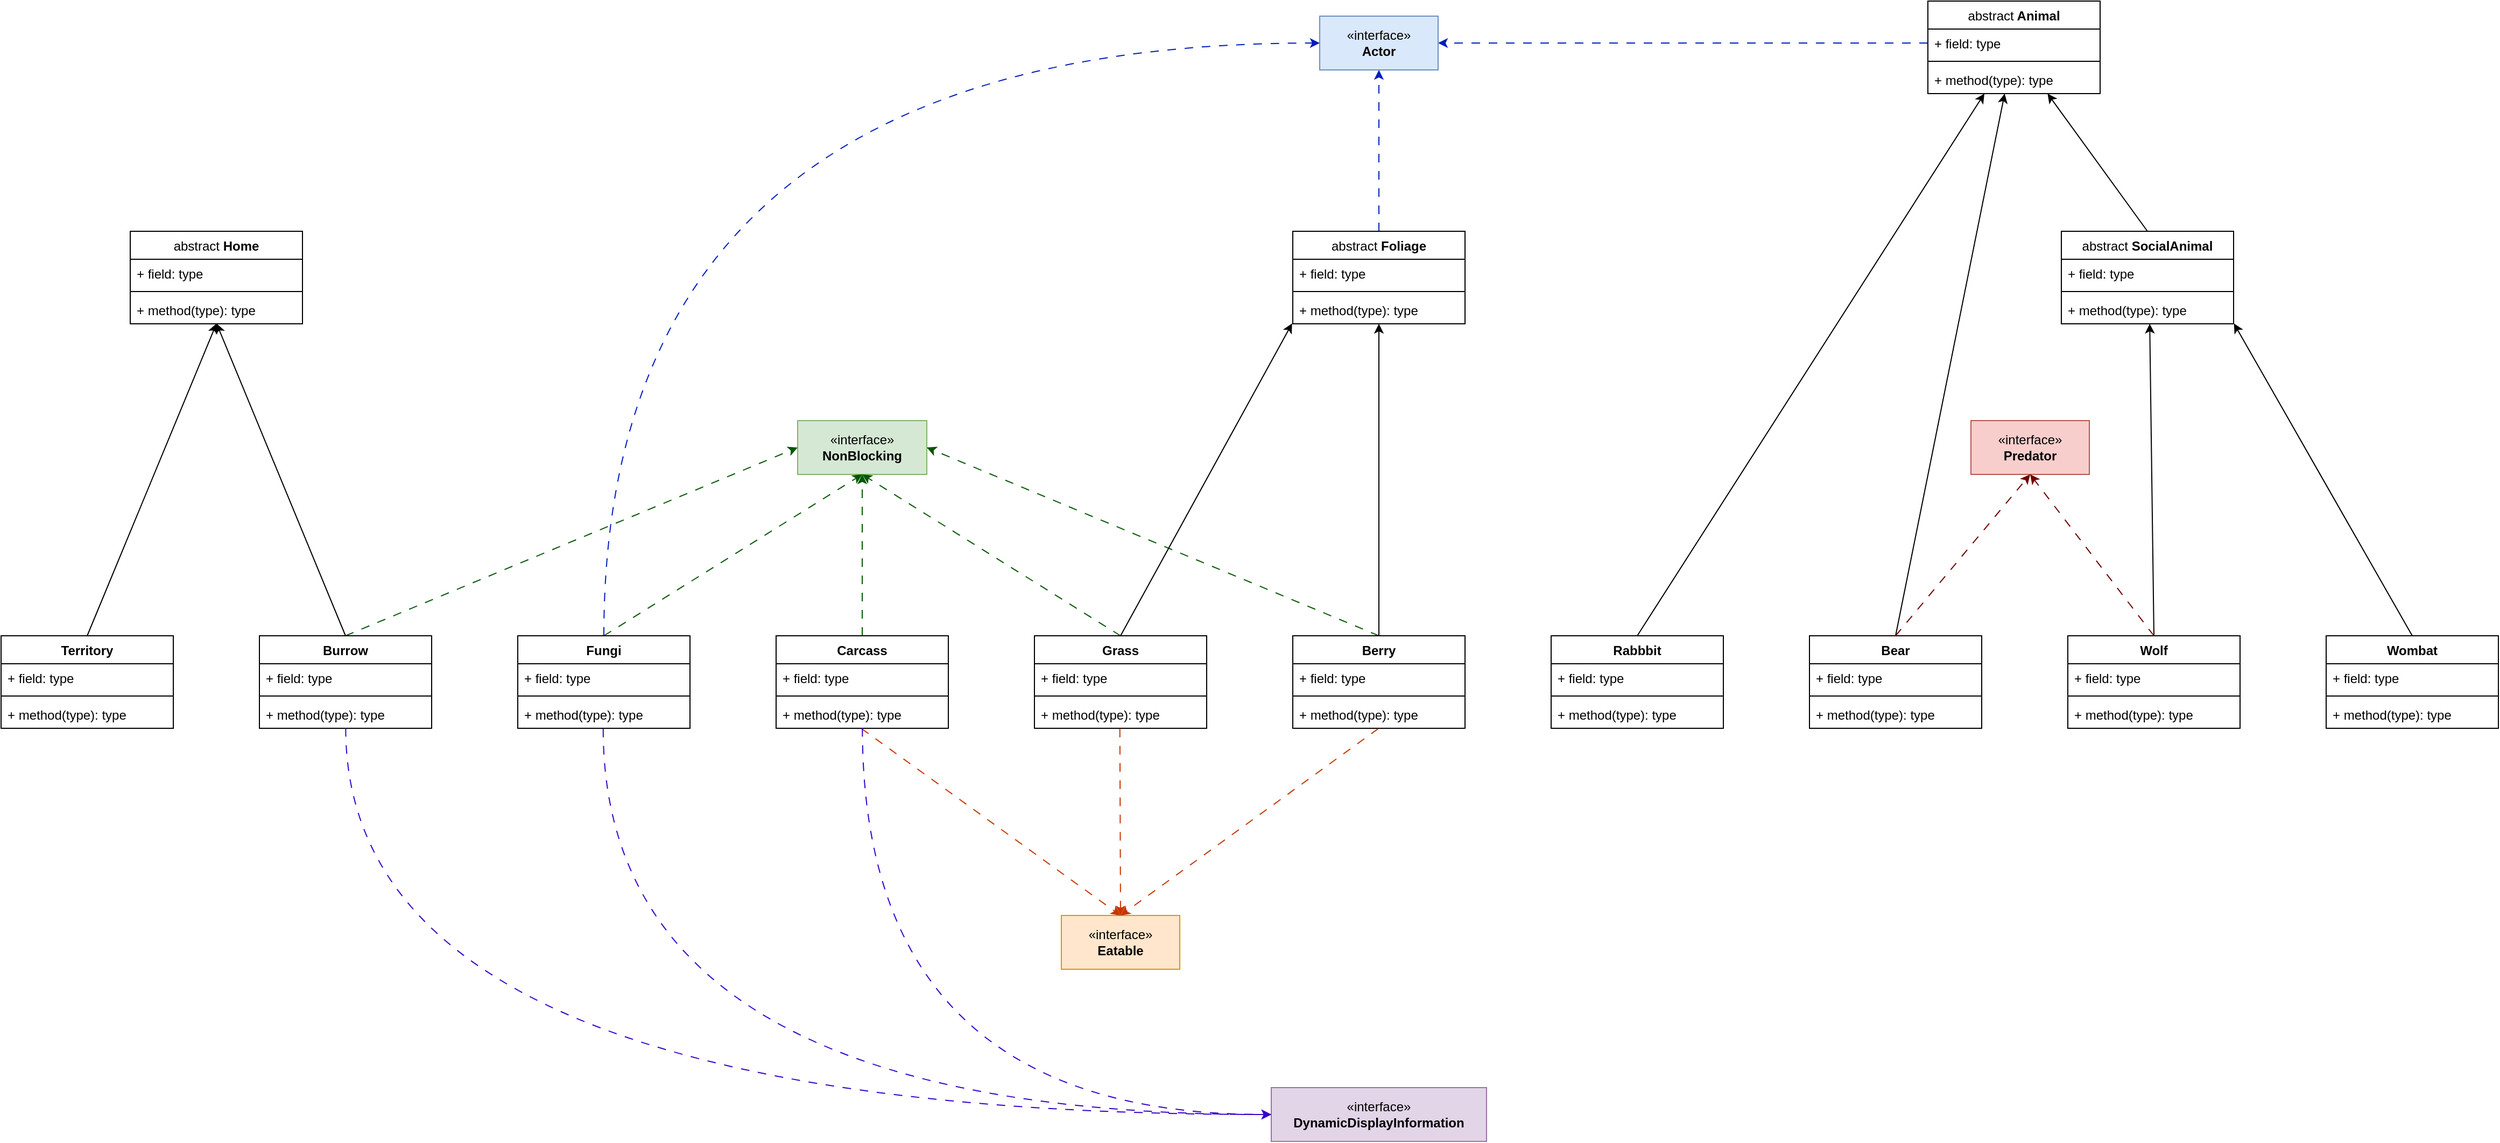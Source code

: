 <mxfile version="22.1.7" type="device">
  <diagram id="C5RBs43oDa-KdzZeNtuy" name="Page-1">
    <mxGraphModel dx="4044" dy="2472" grid="1" gridSize="10" guides="1" tooltips="1" connect="1" arrows="1" fold="1" page="1" pageScale="1" pageWidth="827" pageHeight="1169" math="0" shadow="0">
      <root>
        <mxCell id="WIyWlLk6GJQsqaUBKTNV-0" />
        <mxCell id="WIyWlLk6GJQsqaUBKTNV-1" parent="WIyWlLk6GJQsqaUBKTNV-0" />
        <mxCell id="7e2c3xukF54R3kLManNW-40" style="rounded=0;orthogonalLoop=1;jettySize=auto;html=1;exitX=0.5;exitY=0;exitDx=0;exitDy=0;" edge="1" parent="WIyWlLk6GJQsqaUBKTNV-1" source="7e2c3xukF54R3kLManNW-4" target="7e2c3xukF54R3kLManNW-16">
          <mxGeometry relative="1" as="geometry" />
        </mxCell>
        <mxCell id="7e2c3xukF54R3kLManNW-4" value="Rabbbit" style="swimlane;fontStyle=1;align=center;verticalAlign=top;childLayout=stackLayout;horizontal=1;startSize=26;horizontalStack=0;resizeParent=1;resizeParentMax=0;resizeLast=0;collapsible=1;marginBottom=0;whiteSpace=wrap;html=1;" vertex="1" parent="WIyWlLk6GJQsqaUBKTNV-1">
          <mxGeometry x="-60" y="290" width="160" height="86" as="geometry" />
        </mxCell>
        <mxCell id="7e2c3xukF54R3kLManNW-5" value="+ field: type" style="text;strokeColor=none;fillColor=none;align=left;verticalAlign=top;spacingLeft=4;spacingRight=4;overflow=hidden;rotatable=0;points=[[0,0.5],[1,0.5]];portConstraint=eastwest;whiteSpace=wrap;html=1;" vertex="1" parent="7e2c3xukF54R3kLManNW-4">
          <mxGeometry y="26" width="160" height="26" as="geometry" />
        </mxCell>
        <mxCell id="7e2c3xukF54R3kLManNW-6" value="" style="line;strokeWidth=1;fillColor=none;align=left;verticalAlign=middle;spacingTop=-1;spacingLeft=3;spacingRight=3;rotatable=0;labelPosition=right;points=[];portConstraint=eastwest;strokeColor=inherit;" vertex="1" parent="7e2c3xukF54R3kLManNW-4">
          <mxGeometry y="52" width="160" height="8" as="geometry" />
        </mxCell>
        <mxCell id="7e2c3xukF54R3kLManNW-7" value="+ method(type): type" style="text;strokeColor=none;fillColor=none;align=left;verticalAlign=top;spacingLeft=4;spacingRight=4;overflow=hidden;rotatable=0;points=[[0,0.5],[1,0.5]];portConstraint=eastwest;whiteSpace=wrap;html=1;" vertex="1" parent="7e2c3xukF54R3kLManNW-4">
          <mxGeometry y="60" width="160" height="26" as="geometry" />
        </mxCell>
        <mxCell id="7e2c3xukF54R3kLManNW-21" style="orthogonalLoop=1;jettySize=auto;html=1;exitX=0.5;exitY=0;exitDx=0;exitDy=0;rounded=0;" edge="1" parent="WIyWlLk6GJQsqaUBKTNV-1" source="7e2c3xukF54R3kLManNW-8" target="7e2c3xukF54R3kLManNW-16">
          <mxGeometry relative="1" as="geometry">
            <mxPoint x="420" y="70" as="targetPoint" />
          </mxGeometry>
        </mxCell>
        <mxCell id="7e2c3xukF54R3kLManNW-8" value="Bear" style="swimlane;fontStyle=1;align=center;verticalAlign=top;childLayout=stackLayout;horizontal=1;startSize=26;horizontalStack=0;resizeParent=1;resizeParentMax=0;resizeLast=0;collapsible=1;marginBottom=0;whiteSpace=wrap;html=1;" vertex="1" parent="WIyWlLk6GJQsqaUBKTNV-1">
          <mxGeometry x="180" y="290" width="160" height="86" as="geometry" />
        </mxCell>
        <mxCell id="7e2c3xukF54R3kLManNW-9" value="+ field: type" style="text;strokeColor=none;fillColor=none;align=left;verticalAlign=top;spacingLeft=4;spacingRight=4;overflow=hidden;rotatable=0;points=[[0,0.5],[1,0.5]];portConstraint=eastwest;whiteSpace=wrap;html=1;" vertex="1" parent="7e2c3xukF54R3kLManNW-8">
          <mxGeometry y="26" width="160" height="26" as="geometry" />
        </mxCell>
        <mxCell id="7e2c3xukF54R3kLManNW-10" value="" style="line;strokeWidth=1;fillColor=none;align=left;verticalAlign=middle;spacingTop=-1;spacingLeft=3;spacingRight=3;rotatable=0;labelPosition=right;points=[];portConstraint=eastwest;strokeColor=inherit;" vertex="1" parent="7e2c3xukF54R3kLManNW-8">
          <mxGeometry y="52" width="160" height="8" as="geometry" />
        </mxCell>
        <mxCell id="7e2c3xukF54R3kLManNW-11" value="+ method(type): type" style="text;strokeColor=none;fillColor=none;align=left;verticalAlign=top;spacingLeft=4;spacingRight=4;overflow=hidden;rotatable=0;points=[[0,0.5],[1,0.5]];portConstraint=eastwest;whiteSpace=wrap;html=1;" vertex="1" parent="7e2c3xukF54R3kLManNW-8">
          <mxGeometry y="60" width="160" height="26" as="geometry" />
        </mxCell>
        <mxCell id="7e2c3xukF54R3kLManNW-44" style="rounded=0;orthogonalLoop=1;jettySize=auto;html=1;exitX=0.5;exitY=0;exitDx=0;exitDy=0;" edge="1" parent="WIyWlLk6GJQsqaUBKTNV-1" source="7e2c3xukF54R3kLManNW-12" target="7e2c3xukF54R3kLManNW-16">
          <mxGeometry relative="1" as="geometry" />
        </mxCell>
        <mxCell id="7e2c3xukF54R3kLManNW-12" value="&lt;span style=&quot;font-weight: normal;&quot;&gt;abstract&lt;/span&gt; SocialAnimal" style="swimlane;fontStyle=1;align=center;verticalAlign=top;childLayout=stackLayout;horizontal=1;startSize=26;horizontalStack=0;resizeParent=1;resizeParentMax=0;resizeLast=0;collapsible=1;marginBottom=0;whiteSpace=wrap;html=1;" vertex="1" parent="WIyWlLk6GJQsqaUBKTNV-1">
          <mxGeometry x="414" y="-86" width="160" height="86" as="geometry" />
        </mxCell>
        <mxCell id="7e2c3xukF54R3kLManNW-13" value="+ field: type" style="text;strokeColor=none;fillColor=none;align=left;verticalAlign=top;spacingLeft=4;spacingRight=4;overflow=hidden;rotatable=0;points=[[0,0.5],[1,0.5]];portConstraint=eastwest;whiteSpace=wrap;html=1;" vertex="1" parent="7e2c3xukF54R3kLManNW-12">
          <mxGeometry y="26" width="160" height="26" as="geometry" />
        </mxCell>
        <mxCell id="7e2c3xukF54R3kLManNW-14" value="" style="line;strokeWidth=1;fillColor=none;align=left;verticalAlign=middle;spacingTop=-1;spacingLeft=3;spacingRight=3;rotatable=0;labelPosition=right;points=[];portConstraint=eastwest;strokeColor=inherit;" vertex="1" parent="7e2c3xukF54R3kLManNW-12">
          <mxGeometry y="52" width="160" height="8" as="geometry" />
        </mxCell>
        <mxCell id="7e2c3xukF54R3kLManNW-15" value="+ method(type): type" style="text;strokeColor=none;fillColor=none;align=left;verticalAlign=top;spacingLeft=4;spacingRight=4;overflow=hidden;rotatable=0;points=[[0,0.5],[1,0.5]];portConstraint=eastwest;whiteSpace=wrap;html=1;" vertex="1" parent="7e2c3xukF54R3kLManNW-12">
          <mxGeometry y="60" width="160" height="26" as="geometry" />
        </mxCell>
        <mxCell id="7e2c3xukF54R3kLManNW-38" style="orthogonalLoop=1;jettySize=auto;html=1;exitX=0;exitY=0.5;exitDx=0;exitDy=0;entryX=1;entryY=0.5;entryDx=0;entryDy=0;rounded=0;dashed=1;dashPattern=8 8;fillColor=#0050ef;strokeColor=#001DBC;" edge="1" parent="WIyWlLk6GJQsqaUBKTNV-1" source="7e2c3xukF54R3kLManNW-17" target="7e2c3xukF54R3kLManNW-35">
          <mxGeometry relative="1" as="geometry" />
        </mxCell>
        <mxCell id="7e2c3xukF54R3kLManNW-16" value="&lt;span style=&quot;font-weight: normal;&quot;&gt;abstract&lt;/span&gt; Animal" style="swimlane;fontStyle=1;align=center;verticalAlign=top;childLayout=stackLayout;horizontal=1;startSize=26;horizontalStack=0;resizeParent=1;resizeParentMax=0;resizeLast=0;collapsible=1;marginBottom=0;whiteSpace=wrap;html=1;" vertex="1" parent="WIyWlLk6GJQsqaUBKTNV-1">
          <mxGeometry x="290" y="-300" width="160" height="86" as="geometry" />
        </mxCell>
        <mxCell id="7e2c3xukF54R3kLManNW-17" value="+ field: type" style="text;strokeColor=none;fillColor=none;align=left;verticalAlign=top;spacingLeft=4;spacingRight=4;overflow=hidden;rotatable=0;points=[[0,0.5],[1,0.5]];portConstraint=eastwest;whiteSpace=wrap;html=1;" vertex="1" parent="7e2c3xukF54R3kLManNW-16">
          <mxGeometry y="26" width="160" height="26" as="geometry" />
        </mxCell>
        <mxCell id="7e2c3xukF54R3kLManNW-18" value="" style="line;strokeWidth=1;fillColor=none;align=left;verticalAlign=middle;spacingTop=-1;spacingLeft=3;spacingRight=3;rotatable=0;labelPosition=right;points=[];portConstraint=eastwest;strokeColor=inherit;" vertex="1" parent="7e2c3xukF54R3kLManNW-16">
          <mxGeometry y="52" width="160" height="8" as="geometry" />
        </mxCell>
        <mxCell id="7e2c3xukF54R3kLManNW-19" value="+ method(type): type" style="text;strokeColor=none;fillColor=none;align=left;verticalAlign=top;spacingLeft=4;spacingRight=4;overflow=hidden;rotatable=0;points=[[0,0.5],[1,0.5]];portConstraint=eastwest;whiteSpace=wrap;html=1;" vertex="1" parent="7e2c3xukF54R3kLManNW-16">
          <mxGeometry y="60" width="160" height="26" as="geometry" />
        </mxCell>
        <mxCell id="7e2c3xukF54R3kLManNW-23" value="Wombat" style="swimlane;fontStyle=1;align=center;verticalAlign=top;childLayout=stackLayout;horizontal=1;startSize=26;horizontalStack=0;resizeParent=1;resizeParentMax=0;resizeLast=0;collapsible=1;marginBottom=0;whiteSpace=wrap;html=1;" vertex="1" parent="WIyWlLk6GJQsqaUBKTNV-1">
          <mxGeometry x="660" y="290" width="160" height="86" as="geometry" />
        </mxCell>
        <mxCell id="7e2c3xukF54R3kLManNW-24" value="+ field: type" style="text;strokeColor=none;fillColor=none;align=left;verticalAlign=top;spacingLeft=4;spacingRight=4;overflow=hidden;rotatable=0;points=[[0,0.5],[1,0.5]];portConstraint=eastwest;whiteSpace=wrap;html=1;" vertex="1" parent="7e2c3xukF54R3kLManNW-23">
          <mxGeometry y="26" width="160" height="26" as="geometry" />
        </mxCell>
        <mxCell id="7e2c3xukF54R3kLManNW-25" value="" style="line;strokeWidth=1;fillColor=none;align=left;verticalAlign=middle;spacingTop=-1;spacingLeft=3;spacingRight=3;rotatable=0;labelPosition=right;points=[];portConstraint=eastwest;strokeColor=inherit;" vertex="1" parent="7e2c3xukF54R3kLManNW-23">
          <mxGeometry y="52" width="160" height="8" as="geometry" />
        </mxCell>
        <mxCell id="7e2c3xukF54R3kLManNW-26" value="+ method(type): type" style="text;strokeColor=none;fillColor=none;align=left;verticalAlign=top;spacingLeft=4;spacingRight=4;overflow=hidden;rotatable=0;points=[[0,0.5],[1,0.5]];portConstraint=eastwest;whiteSpace=wrap;html=1;" vertex="1" parent="7e2c3xukF54R3kLManNW-23">
          <mxGeometry y="60" width="160" height="26" as="geometry" />
        </mxCell>
        <mxCell id="7e2c3xukF54R3kLManNW-27" value="Wolf" style="swimlane;fontStyle=1;align=center;verticalAlign=top;childLayout=stackLayout;horizontal=1;startSize=26;horizontalStack=0;resizeParent=1;resizeParentMax=0;resizeLast=0;collapsible=1;marginBottom=0;whiteSpace=wrap;html=1;" vertex="1" parent="WIyWlLk6GJQsqaUBKTNV-1">
          <mxGeometry x="420" y="290" width="160" height="86" as="geometry" />
        </mxCell>
        <mxCell id="7e2c3xukF54R3kLManNW-28" value="+ field: type" style="text;strokeColor=none;fillColor=none;align=left;verticalAlign=top;spacingLeft=4;spacingRight=4;overflow=hidden;rotatable=0;points=[[0,0.5],[1,0.5]];portConstraint=eastwest;whiteSpace=wrap;html=1;" vertex="1" parent="7e2c3xukF54R3kLManNW-27">
          <mxGeometry y="26" width="160" height="26" as="geometry" />
        </mxCell>
        <mxCell id="7e2c3xukF54R3kLManNW-29" value="" style="line;strokeWidth=1;fillColor=none;align=left;verticalAlign=middle;spacingTop=-1;spacingLeft=3;spacingRight=3;rotatable=0;labelPosition=right;points=[];portConstraint=eastwest;strokeColor=inherit;" vertex="1" parent="7e2c3xukF54R3kLManNW-27">
          <mxGeometry y="52" width="160" height="8" as="geometry" />
        </mxCell>
        <mxCell id="7e2c3xukF54R3kLManNW-30" value="+ method(type): type" style="text;strokeColor=none;fillColor=none;align=left;verticalAlign=top;spacingLeft=4;spacingRight=4;overflow=hidden;rotatable=0;points=[[0,0.5],[1,0.5]];portConstraint=eastwest;whiteSpace=wrap;html=1;" vertex="1" parent="7e2c3xukF54R3kLManNW-27">
          <mxGeometry y="60" width="160" height="26" as="geometry" />
        </mxCell>
        <mxCell id="7e2c3xukF54R3kLManNW-31" style="orthogonalLoop=1;jettySize=auto;html=1;exitX=0.5;exitY=0;exitDx=0;exitDy=0;entryX=0.513;entryY=1;entryDx=0;entryDy=0;entryPerimeter=0;rounded=0;" edge="1" parent="WIyWlLk6GJQsqaUBKTNV-1" source="7e2c3xukF54R3kLManNW-27" target="7e2c3xukF54R3kLManNW-15">
          <mxGeometry relative="1" as="geometry" />
        </mxCell>
        <mxCell id="7e2c3xukF54R3kLManNW-32" style="orthogonalLoop=1;jettySize=auto;html=1;exitX=0.5;exitY=0;exitDx=0;exitDy=0;rounded=0;entryX=1.002;entryY=0.987;entryDx=0;entryDy=0;entryPerimeter=0;" edge="1" parent="WIyWlLk6GJQsqaUBKTNV-1" source="7e2c3xukF54R3kLManNW-23" target="7e2c3xukF54R3kLManNW-15">
          <mxGeometry relative="1" as="geometry">
            <mxPoint x="620" y="50" as="targetPoint" />
          </mxGeometry>
        </mxCell>
        <mxCell id="7e2c3xukF54R3kLManNW-33" value="«interface»&lt;br&gt;&lt;b&gt;Eatable&lt;/b&gt;" style="html=1;whiteSpace=wrap;fillColor=#ffe6cc;strokeColor=#d79b00;" vertex="1" parent="WIyWlLk6GJQsqaUBKTNV-1">
          <mxGeometry x="-515" y="550" width="110" height="50" as="geometry" />
        </mxCell>
        <mxCell id="7e2c3xukF54R3kLManNW-34" value="«interface»&lt;br&gt;&lt;b&gt;Predator&lt;/b&gt;" style="html=1;whiteSpace=wrap;fillColor=#f8cecc;strokeColor=#b85450;" vertex="1" parent="WIyWlLk6GJQsqaUBKTNV-1">
          <mxGeometry x="330" y="90" width="110" height="50" as="geometry" />
        </mxCell>
        <mxCell id="7e2c3xukF54R3kLManNW-35" value="«interface»&lt;br&gt;&lt;b&gt;Actor&lt;/b&gt;" style="html=1;whiteSpace=wrap;fillColor=#dae8fc;strokeColor=#6c8ebf;" vertex="1" parent="WIyWlLk6GJQsqaUBKTNV-1">
          <mxGeometry x="-275" y="-286" width="110" height="50" as="geometry" />
        </mxCell>
        <mxCell id="7e2c3xukF54R3kLManNW-36" value="«interface»&lt;br&gt;&lt;b&gt;DynamicDisplayInformation&lt;/b&gt;" style="html=1;whiteSpace=wrap;fillColor=#e1d5e7;strokeColor=#9673a6;" vertex="1" parent="WIyWlLk6GJQsqaUBKTNV-1">
          <mxGeometry x="-320" y="710" width="200" height="50" as="geometry" />
        </mxCell>
        <mxCell id="7e2c3xukF54R3kLManNW-37" value="«interface»&lt;br&gt;&lt;b&gt;NonBlocking&lt;/b&gt;" style="html=1;whiteSpace=wrap;fillColor=#d5e8d4;strokeColor=#82b366;" vertex="1" parent="WIyWlLk6GJQsqaUBKTNV-1">
          <mxGeometry x="-760" y="90" width="120" height="50" as="geometry" />
        </mxCell>
        <mxCell id="7e2c3xukF54R3kLManNW-49" value="" style="endArrow=classic;html=1;rounded=0;exitX=0.5;exitY=0;exitDx=0;exitDy=0;entryX=0.5;entryY=1;entryDx=0;entryDy=0;dashed=1;dashPattern=8 8;fillColor=#a20025;strokeColor=#6F0000;" edge="1" parent="WIyWlLk6GJQsqaUBKTNV-1" source="7e2c3xukF54R3kLManNW-8" target="7e2c3xukF54R3kLManNW-34">
          <mxGeometry width="50" height="50" relative="1" as="geometry">
            <mxPoint x="230" y="480" as="sourcePoint" />
            <mxPoint x="280" y="430" as="targetPoint" />
          </mxGeometry>
        </mxCell>
        <mxCell id="7e2c3xukF54R3kLManNW-50" value="" style="endArrow=classic;html=1;rounded=0;exitX=0.5;exitY=0;exitDx=0;exitDy=0;entryX=0.5;entryY=1;entryDx=0;entryDy=0;dashed=1;dashPattern=8 8;fillColor=#a20025;strokeColor=#6F0000;" edge="1" parent="WIyWlLk6GJQsqaUBKTNV-1" source="7e2c3xukF54R3kLManNW-27" target="7e2c3xukF54R3kLManNW-34">
          <mxGeometry width="50" height="50" relative="1" as="geometry">
            <mxPoint x="530" y="460" as="sourcePoint" />
            <mxPoint x="580" y="410" as="targetPoint" />
          </mxGeometry>
        </mxCell>
        <mxCell id="7e2c3xukF54R3kLManNW-55" style="rounded=0;orthogonalLoop=1;jettySize=auto;html=1;exitX=0.5;exitY=0;exitDx=0;exitDy=0;entryX=0.5;entryY=1;entryDx=0;entryDy=0;dashed=1;dashPattern=8 8;fillColor=#0050ef;strokeColor=#001DBC;" edge="1" parent="WIyWlLk6GJQsqaUBKTNV-1" source="7e2c3xukF54R3kLManNW-51" target="7e2c3xukF54R3kLManNW-35">
          <mxGeometry relative="1" as="geometry" />
        </mxCell>
        <mxCell id="7e2c3xukF54R3kLManNW-51" value="&lt;span style=&quot;font-weight: normal;&quot;&gt;abstract &lt;/span&gt;Foliage" style="swimlane;fontStyle=1;align=center;verticalAlign=top;childLayout=stackLayout;horizontal=1;startSize=26;horizontalStack=0;resizeParent=1;resizeParentMax=0;resizeLast=0;collapsible=1;marginBottom=0;whiteSpace=wrap;html=1;" vertex="1" parent="WIyWlLk6GJQsqaUBKTNV-1">
          <mxGeometry x="-300" y="-86" width="160" height="86" as="geometry" />
        </mxCell>
        <mxCell id="7e2c3xukF54R3kLManNW-52" value="+ field: type" style="text;strokeColor=none;fillColor=none;align=left;verticalAlign=top;spacingLeft=4;spacingRight=4;overflow=hidden;rotatable=0;points=[[0,0.5],[1,0.5]];portConstraint=eastwest;whiteSpace=wrap;html=1;" vertex="1" parent="7e2c3xukF54R3kLManNW-51">
          <mxGeometry y="26" width="160" height="26" as="geometry" />
        </mxCell>
        <mxCell id="7e2c3xukF54R3kLManNW-53" value="" style="line;strokeWidth=1;fillColor=none;align=left;verticalAlign=middle;spacingTop=-1;spacingLeft=3;spacingRight=3;rotatable=0;labelPosition=right;points=[];portConstraint=eastwest;strokeColor=inherit;" vertex="1" parent="7e2c3xukF54R3kLManNW-51">
          <mxGeometry y="52" width="160" height="8" as="geometry" />
        </mxCell>
        <mxCell id="7e2c3xukF54R3kLManNW-54" value="+ method(type): type" style="text;strokeColor=none;fillColor=none;align=left;verticalAlign=top;spacingLeft=4;spacingRight=4;overflow=hidden;rotatable=0;points=[[0,0.5],[1,0.5]];portConstraint=eastwest;whiteSpace=wrap;html=1;" vertex="1" parent="7e2c3xukF54R3kLManNW-51">
          <mxGeometry y="60" width="160" height="26" as="geometry" />
        </mxCell>
        <mxCell id="7e2c3xukF54R3kLManNW-65" style="rounded=0;orthogonalLoop=1;jettySize=auto;html=1;exitX=0.5;exitY=0;exitDx=0;exitDy=0;entryX=0.5;entryY=1;entryDx=0;entryDy=0;entryPerimeter=0;" edge="1" parent="WIyWlLk6GJQsqaUBKTNV-1" source="7e2c3xukF54R3kLManNW-56" target="7e2c3xukF54R3kLManNW-54">
          <mxGeometry relative="1" as="geometry" />
        </mxCell>
        <mxCell id="7e2c3xukF54R3kLManNW-91" style="rounded=0;orthogonalLoop=1;jettySize=auto;html=1;exitX=0.5;exitY=0;exitDx=0;exitDy=0;entryX=1;entryY=0.5;entryDx=0;entryDy=0;dashed=1;dashPattern=8 8;fillColor=#008a00;strokeColor=#005700;" edge="1" parent="WIyWlLk6GJQsqaUBKTNV-1" source="7e2c3xukF54R3kLManNW-56" target="7e2c3xukF54R3kLManNW-37">
          <mxGeometry relative="1" as="geometry" />
        </mxCell>
        <mxCell id="7e2c3xukF54R3kLManNW-56" value="Berry" style="swimlane;fontStyle=1;align=center;verticalAlign=top;childLayout=stackLayout;horizontal=1;startSize=26;horizontalStack=0;resizeParent=1;resizeParentMax=0;resizeLast=0;collapsible=1;marginBottom=0;whiteSpace=wrap;html=1;" vertex="1" parent="WIyWlLk6GJQsqaUBKTNV-1">
          <mxGeometry x="-300" y="290" width="160" height="86" as="geometry" />
        </mxCell>
        <mxCell id="7e2c3xukF54R3kLManNW-57" value="+ field: type" style="text;strokeColor=none;fillColor=none;align=left;verticalAlign=top;spacingLeft=4;spacingRight=4;overflow=hidden;rotatable=0;points=[[0,0.5],[1,0.5]];portConstraint=eastwest;whiteSpace=wrap;html=1;" vertex="1" parent="7e2c3xukF54R3kLManNW-56">
          <mxGeometry y="26" width="160" height="26" as="geometry" />
        </mxCell>
        <mxCell id="7e2c3xukF54R3kLManNW-58" value="" style="line;strokeWidth=1;fillColor=none;align=left;verticalAlign=middle;spacingTop=-1;spacingLeft=3;spacingRight=3;rotatable=0;labelPosition=right;points=[];portConstraint=eastwest;strokeColor=inherit;" vertex="1" parent="7e2c3xukF54R3kLManNW-56">
          <mxGeometry y="52" width="160" height="8" as="geometry" />
        </mxCell>
        <mxCell id="7e2c3xukF54R3kLManNW-59" value="+ method(type): type" style="text;strokeColor=none;fillColor=none;align=left;verticalAlign=top;spacingLeft=4;spacingRight=4;overflow=hidden;rotatable=0;points=[[0,0.5],[1,0.5]];portConstraint=eastwest;whiteSpace=wrap;html=1;" vertex="1" parent="7e2c3xukF54R3kLManNW-56">
          <mxGeometry y="60" width="160" height="26" as="geometry" />
        </mxCell>
        <mxCell id="7e2c3xukF54R3kLManNW-64" style="rounded=0;orthogonalLoop=1;jettySize=auto;html=1;exitX=0.5;exitY=0;exitDx=0;exitDy=0;entryX=-0.004;entryY=0.987;entryDx=0;entryDy=0;entryPerimeter=0;" edge="1" parent="WIyWlLk6GJQsqaUBKTNV-1" source="7e2c3xukF54R3kLManNW-60" target="7e2c3xukF54R3kLManNW-54">
          <mxGeometry relative="1" as="geometry">
            <mxPoint x="-350" y="240" as="targetPoint" />
          </mxGeometry>
        </mxCell>
        <mxCell id="7e2c3xukF54R3kLManNW-92" style="rounded=0;orthogonalLoop=1;jettySize=auto;html=1;exitX=0.5;exitY=0;exitDx=0;exitDy=0;entryX=0.5;entryY=1;entryDx=0;entryDy=0;dashed=1;dashPattern=8 8;fillColor=#008a00;strokeColor=#005700;" edge="1" parent="WIyWlLk6GJQsqaUBKTNV-1" source="7e2c3xukF54R3kLManNW-60" target="7e2c3xukF54R3kLManNW-37">
          <mxGeometry relative="1" as="geometry" />
        </mxCell>
        <mxCell id="7e2c3xukF54R3kLManNW-60" value="Grass" style="swimlane;fontStyle=1;align=center;verticalAlign=top;childLayout=stackLayout;horizontal=1;startSize=26;horizontalStack=0;resizeParent=1;resizeParentMax=0;resizeLast=0;collapsible=1;marginBottom=0;whiteSpace=wrap;html=1;" vertex="1" parent="WIyWlLk6GJQsqaUBKTNV-1">
          <mxGeometry x="-540" y="290" width="160" height="86" as="geometry" />
        </mxCell>
        <mxCell id="7e2c3xukF54R3kLManNW-61" value="+ field: type" style="text;strokeColor=none;fillColor=none;align=left;verticalAlign=top;spacingLeft=4;spacingRight=4;overflow=hidden;rotatable=0;points=[[0,0.5],[1,0.5]];portConstraint=eastwest;whiteSpace=wrap;html=1;" vertex="1" parent="7e2c3xukF54R3kLManNW-60">
          <mxGeometry y="26" width="160" height="26" as="geometry" />
        </mxCell>
        <mxCell id="7e2c3xukF54R3kLManNW-62" value="" style="line;strokeWidth=1;fillColor=none;align=left;verticalAlign=middle;spacingTop=-1;spacingLeft=3;spacingRight=3;rotatable=0;labelPosition=right;points=[];portConstraint=eastwest;strokeColor=inherit;" vertex="1" parent="7e2c3xukF54R3kLManNW-60">
          <mxGeometry y="52" width="160" height="8" as="geometry" />
        </mxCell>
        <mxCell id="7e2c3xukF54R3kLManNW-63" value="+ method(type): type" style="text;strokeColor=none;fillColor=none;align=left;verticalAlign=top;spacingLeft=4;spacingRight=4;overflow=hidden;rotatable=0;points=[[0,0.5],[1,0.5]];portConstraint=eastwest;whiteSpace=wrap;html=1;" vertex="1" parent="7e2c3xukF54R3kLManNW-60">
          <mxGeometry y="60" width="160" height="26" as="geometry" />
        </mxCell>
        <mxCell id="7e2c3xukF54R3kLManNW-93" style="rounded=0;orthogonalLoop=1;jettySize=auto;html=1;exitX=0.5;exitY=0;exitDx=0;exitDy=0;entryX=0.5;entryY=1;entryDx=0;entryDy=0;dashed=1;dashPattern=8 8;fillColor=#008a00;strokeColor=#005700;" edge="1" parent="WIyWlLk6GJQsqaUBKTNV-1" source="7e2c3xukF54R3kLManNW-68" target="7e2c3xukF54R3kLManNW-37">
          <mxGeometry relative="1" as="geometry" />
        </mxCell>
        <mxCell id="7e2c3xukF54R3kLManNW-68" value="Carcass" style="swimlane;fontStyle=1;align=center;verticalAlign=top;childLayout=stackLayout;horizontal=1;startSize=26;horizontalStack=0;resizeParent=1;resizeParentMax=0;resizeLast=0;collapsible=1;marginBottom=0;whiteSpace=wrap;html=1;" vertex="1" parent="WIyWlLk6GJQsqaUBKTNV-1">
          <mxGeometry x="-780" y="290" width="160" height="86" as="geometry" />
        </mxCell>
        <mxCell id="7e2c3xukF54R3kLManNW-69" value="+ field: type" style="text;strokeColor=none;fillColor=none;align=left;verticalAlign=top;spacingLeft=4;spacingRight=4;overflow=hidden;rotatable=0;points=[[0,0.5],[1,0.5]];portConstraint=eastwest;whiteSpace=wrap;html=1;" vertex="1" parent="7e2c3xukF54R3kLManNW-68">
          <mxGeometry y="26" width="160" height="26" as="geometry" />
        </mxCell>
        <mxCell id="7e2c3xukF54R3kLManNW-70" value="" style="line;strokeWidth=1;fillColor=none;align=left;verticalAlign=middle;spacingTop=-1;spacingLeft=3;spacingRight=3;rotatable=0;labelPosition=right;points=[];portConstraint=eastwest;strokeColor=inherit;" vertex="1" parent="7e2c3xukF54R3kLManNW-68">
          <mxGeometry y="52" width="160" height="8" as="geometry" />
        </mxCell>
        <mxCell id="7e2c3xukF54R3kLManNW-71" value="+ method(type): type" style="text;strokeColor=none;fillColor=none;align=left;verticalAlign=top;spacingLeft=4;spacingRight=4;overflow=hidden;rotatable=0;points=[[0,0.5],[1,0.5]];portConstraint=eastwest;whiteSpace=wrap;html=1;" vertex="1" parent="7e2c3xukF54R3kLManNW-68">
          <mxGeometry y="60" width="160" height="26" as="geometry" />
        </mxCell>
        <mxCell id="7e2c3xukF54R3kLManNW-72" value="" style="endArrow=classic;html=1;rounded=0;entryX=0.5;entryY=0;entryDx=0;entryDy=0;dashed=1;dashPattern=8 8;fillColor=#fa6800;strokeColor=#C73500;exitX=0.496;exitY=1.013;exitDx=0;exitDy=0;exitPerimeter=0;" edge="1" parent="WIyWlLk6GJQsqaUBKTNV-1" source="7e2c3xukF54R3kLManNW-71" target="7e2c3xukF54R3kLManNW-33">
          <mxGeometry width="50" height="50" relative="1" as="geometry">
            <mxPoint x="-650" y="460" as="sourcePoint" />
            <mxPoint x="-600" y="430" as="targetPoint" />
          </mxGeometry>
        </mxCell>
        <mxCell id="7e2c3xukF54R3kLManNW-73" value="" style="endArrow=classic;html=1;rounded=0;exitX=0.496;exitY=1.013;exitDx=0;exitDy=0;dashed=1;dashPattern=8 8;fillColor=#fa6800;strokeColor=#C73500;entryX=0.5;entryY=0;entryDx=0;entryDy=0;exitPerimeter=0;" edge="1" parent="WIyWlLk6GJQsqaUBKTNV-1" source="7e2c3xukF54R3kLManNW-63" target="7e2c3xukF54R3kLManNW-33">
          <mxGeometry width="50" height="50" relative="1" as="geometry">
            <mxPoint x="-470.0" y="290" as="sourcePoint" />
            <mxPoint x="-370" y="620" as="targetPoint" />
          </mxGeometry>
        </mxCell>
        <mxCell id="7e2c3xukF54R3kLManNW-74" value="" style="endArrow=classic;html=1;rounded=0;exitX=0.496;exitY=1.013;exitDx=0;exitDy=0;dashed=1;dashPattern=8 8;entryX=0.5;entryY=0;entryDx=0;entryDy=0;fillColor=#fa6800;strokeColor=#C73500;exitPerimeter=0;" edge="1" parent="WIyWlLk6GJQsqaUBKTNV-1" source="7e2c3xukF54R3kLManNW-59" target="7e2c3xukF54R3kLManNW-33">
          <mxGeometry width="50" height="50" relative="1" as="geometry">
            <mxPoint x="-290" y="570" as="sourcePoint" />
            <mxPoint x="-460" y="530" as="targetPoint" />
          </mxGeometry>
        </mxCell>
        <mxCell id="7e2c3xukF54R3kLManNW-75" value="" style="endArrow=classic;html=1;rounded=0;exitX=0.501;exitY=0.989;exitDx=0;exitDy=0;exitPerimeter=0;entryX=0;entryY=0.5;entryDx=0;entryDy=0;dashed=1;dashPattern=8 8;fillColor=#6a00ff;strokeColor=#3700CC;edgeStyle=orthogonalEdgeStyle;curved=1;" edge="1" parent="WIyWlLk6GJQsqaUBKTNV-1" source="7e2c3xukF54R3kLManNW-71" target="7e2c3xukF54R3kLManNW-36">
          <mxGeometry width="50" height="50" relative="1" as="geometry">
            <mxPoint x="-730" y="540" as="sourcePoint" />
            <mxPoint x="-680" y="490" as="targetPoint" />
          </mxGeometry>
        </mxCell>
        <mxCell id="7e2c3xukF54R3kLManNW-76" value="&lt;span style=&quot;font-weight: normal;&quot;&gt;abstract &lt;/span&gt;Home" style="swimlane;fontStyle=1;align=center;verticalAlign=top;childLayout=stackLayout;horizontal=1;startSize=26;horizontalStack=0;resizeParent=1;resizeParentMax=0;resizeLast=0;collapsible=1;marginBottom=0;whiteSpace=wrap;html=1;" vertex="1" parent="WIyWlLk6GJQsqaUBKTNV-1">
          <mxGeometry x="-1380" y="-86" width="160" height="86" as="geometry" />
        </mxCell>
        <mxCell id="7e2c3xukF54R3kLManNW-77" value="+ field: type" style="text;strokeColor=none;fillColor=none;align=left;verticalAlign=top;spacingLeft=4;spacingRight=4;overflow=hidden;rotatable=0;points=[[0,0.5],[1,0.5]];portConstraint=eastwest;whiteSpace=wrap;html=1;" vertex="1" parent="7e2c3xukF54R3kLManNW-76">
          <mxGeometry y="26" width="160" height="26" as="geometry" />
        </mxCell>
        <mxCell id="7e2c3xukF54R3kLManNW-78" value="" style="line;strokeWidth=1;fillColor=none;align=left;verticalAlign=middle;spacingTop=-1;spacingLeft=3;spacingRight=3;rotatable=0;labelPosition=right;points=[];portConstraint=eastwest;strokeColor=inherit;" vertex="1" parent="7e2c3xukF54R3kLManNW-76">
          <mxGeometry y="52" width="160" height="8" as="geometry" />
        </mxCell>
        <mxCell id="7e2c3xukF54R3kLManNW-79" value="+ method(type): type" style="text;strokeColor=none;fillColor=none;align=left;verticalAlign=top;spacingLeft=4;spacingRight=4;overflow=hidden;rotatable=0;points=[[0,0.5],[1,0.5]];portConstraint=eastwest;whiteSpace=wrap;html=1;" vertex="1" parent="7e2c3xukF54R3kLManNW-76">
          <mxGeometry y="60" width="160" height="26" as="geometry" />
        </mxCell>
        <mxCell id="7e2c3xukF54R3kLManNW-94" style="rounded=0;orthogonalLoop=1;jettySize=auto;html=1;exitX=0.5;exitY=0;exitDx=0;exitDy=0;dashed=1;dashPattern=8 8;entryX=0;entryY=0.5;entryDx=0;entryDy=0;fillColor=#008a00;strokeColor=#005700;" edge="1" parent="WIyWlLk6GJQsqaUBKTNV-1" source="7e2c3xukF54R3kLManNW-80" target="7e2c3xukF54R3kLManNW-37">
          <mxGeometry relative="1" as="geometry">
            <mxPoint x="-580" y="180" as="targetPoint" />
          </mxGeometry>
        </mxCell>
        <mxCell id="7e2c3xukF54R3kLManNW-80" value="Burrow" style="swimlane;fontStyle=1;align=center;verticalAlign=top;childLayout=stackLayout;horizontal=1;startSize=26;horizontalStack=0;resizeParent=1;resizeParentMax=0;resizeLast=0;collapsible=1;marginBottom=0;whiteSpace=wrap;html=1;" vertex="1" parent="WIyWlLk6GJQsqaUBKTNV-1">
          <mxGeometry x="-1260" y="290" width="160" height="86" as="geometry" />
        </mxCell>
        <mxCell id="7e2c3xukF54R3kLManNW-81" value="+ field: type" style="text;strokeColor=none;fillColor=none;align=left;verticalAlign=top;spacingLeft=4;spacingRight=4;overflow=hidden;rotatable=0;points=[[0,0.5],[1,0.5]];portConstraint=eastwest;whiteSpace=wrap;html=1;" vertex="1" parent="7e2c3xukF54R3kLManNW-80">
          <mxGeometry y="26" width="160" height="26" as="geometry" />
        </mxCell>
        <mxCell id="7e2c3xukF54R3kLManNW-82" value="" style="line;strokeWidth=1;fillColor=none;align=left;verticalAlign=middle;spacingTop=-1;spacingLeft=3;spacingRight=3;rotatable=0;labelPosition=right;points=[];portConstraint=eastwest;strokeColor=inherit;" vertex="1" parent="7e2c3xukF54R3kLManNW-80">
          <mxGeometry y="52" width="160" height="8" as="geometry" />
        </mxCell>
        <mxCell id="7e2c3xukF54R3kLManNW-83" value="+ method(type): type" style="text;strokeColor=none;fillColor=none;align=left;verticalAlign=top;spacingLeft=4;spacingRight=4;overflow=hidden;rotatable=0;points=[[0,0.5],[1,0.5]];portConstraint=eastwest;whiteSpace=wrap;html=1;" vertex="1" parent="7e2c3xukF54R3kLManNW-80">
          <mxGeometry y="60" width="160" height="26" as="geometry" />
        </mxCell>
        <mxCell id="7e2c3xukF54R3kLManNW-84" value="Territory" style="swimlane;fontStyle=1;align=center;verticalAlign=top;childLayout=stackLayout;horizontal=1;startSize=26;horizontalStack=0;resizeParent=1;resizeParentMax=0;resizeLast=0;collapsible=1;marginBottom=0;whiteSpace=wrap;html=1;" vertex="1" parent="WIyWlLk6GJQsqaUBKTNV-1">
          <mxGeometry x="-1500" y="290" width="160" height="86" as="geometry" />
        </mxCell>
        <mxCell id="7e2c3xukF54R3kLManNW-85" value="+ field: type" style="text;strokeColor=none;fillColor=none;align=left;verticalAlign=top;spacingLeft=4;spacingRight=4;overflow=hidden;rotatable=0;points=[[0,0.5],[1,0.5]];portConstraint=eastwest;whiteSpace=wrap;html=1;" vertex="1" parent="7e2c3xukF54R3kLManNW-84">
          <mxGeometry y="26" width="160" height="26" as="geometry" />
        </mxCell>
        <mxCell id="7e2c3xukF54R3kLManNW-86" value="" style="line;strokeWidth=1;fillColor=none;align=left;verticalAlign=middle;spacingTop=-1;spacingLeft=3;spacingRight=3;rotatable=0;labelPosition=right;points=[];portConstraint=eastwest;strokeColor=inherit;" vertex="1" parent="7e2c3xukF54R3kLManNW-84">
          <mxGeometry y="52" width="160" height="8" as="geometry" />
        </mxCell>
        <mxCell id="7e2c3xukF54R3kLManNW-87" value="+ method(type): type" style="text;strokeColor=none;fillColor=none;align=left;verticalAlign=top;spacingLeft=4;spacingRight=4;overflow=hidden;rotatable=0;points=[[0,0.5],[1,0.5]];portConstraint=eastwest;whiteSpace=wrap;html=1;" vertex="1" parent="7e2c3xukF54R3kLManNW-84">
          <mxGeometry y="60" width="160" height="26" as="geometry" />
        </mxCell>
        <mxCell id="7e2c3xukF54R3kLManNW-88" style="rounded=0;orthogonalLoop=1;jettySize=auto;html=1;exitX=0.5;exitY=0;exitDx=0;exitDy=0;entryX=0.501;entryY=0.989;entryDx=0;entryDy=0;entryPerimeter=0;" edge="1" parent="WIyWlLk6GJQsqaUBKTNV-1" source="7e2c3xukF54R3kLManNW-84" target="7e2c3xukF54R3kLManNW-79">
          <mxGeometry relative="1" as="geometry">
            <mxPoint x="-1300" y="56" as="targetPoint" />
          </mxGeometry>
        </mxCell>
        <mxCell id="7e2c3xukF54R3kLManNW-89" style="rounded=0;orthogonalLoop=1;jettySize=auto;html=1;exitX=0.5;exitY=0;exitDx=0;exitDy=0;entryX=0.501;entryY=0.989;entryDx=0;entryDy=0;entryPerimeter=0;" edge="1" parent="WIyWlLk6GJQsqaUBKTNV-1" source="7e2c3xukF54R3kLManNW-80" target="7e2c3xukF54R3kLManNW-79">
          <mxGeometry relative="1" as="geometry">
            <mxPoint x="-1150" y="60" as="targetPoint" />
          </mxGeometry>
        </mxCell>
        <mxCell id="7e2c3xukF54R3kLManNW-101" style="rounded=0;orthogonalLoop=1;jettySize=auto;html=1;exitX=0.5;exitY=0;exitDx=0;exitDy=0;entryX=0.5;entryY=1;entryDx=0;entryDy=0;dashed=1;dashPattern=8 8;fillColor=#008a00;strokeColor=#005700;" edge="1" parent="WIyWlLk6GJQsqaUBKTNV-1" source="7e2c3xukF54R3kLManNW-95" target="7e2c3xukF54R3kLManNW-37">
          <mxGeometry relative="1" as="geometry" />
        </mxCell>
        <mxCell id="7e2c3xukF54R3kLManNW-103" style="rounded=0;orthogonalLoop=1;jettySize=auto;html=1;exitX=0.5;exitY=0;exitDx=0;exitDy=0;entryX=0;entryY=0.5;entryDx=0;entryDy=0;dashed=1;dashPattern=8 8;edgeStyle=orthogonalEdgeStyle;curved=1;fillColor=#0050ef;strokeColor=#001DBC;" edge="1" parent="WIyWlLk6GJQsqaUBKTNV-1" source="7e2c3xukF54R3kLManNW-95" target="7e2c3xukF54R3kLManNW-35">
          <mxGeometry relative="1" as="geometry" />
        </mxCell>
        <mxCell id="7e2c3xukF54R3kLManNW-95" value="Fungi" style="swimlane;fontStyle=1;align=center;verticalAlign=top;childLayout=stackLayout;horizontal=1;startSize=26;horizontalStack=0;resizeParent=1;resizeParentMax=0;resizeLast=0;collapsible=1;marginBottom=0;whiteSpace=wrap;html=1;" vertex="1" parent="WIyWlLk6GJQsqaUBKTNV-1">
          <mxGeometry x="-1020" y="290" width="160" height="86" as="geometry" />
        </mxCell>
        <mxCell id="7e2c3xukF54R3kLManNW-96" value="+ field: type" style="text;strokeColor=none;fillColor=none;align=left;verticalAlign=top;spacingLeft=4;spacingRight=4;overflow=hidden;rotatable=0;points=[[0,0.5],[1,0.5]];portConstraint=eastwest;whiteSpace=wrap;html=1;" vertex="1" parent="7e2c3xukF54R3kLManNW-95">
          <mxGeometry y="26" width="160" height="26" as="geometry" />
        </mxCell>
        <mxCell id="7e2c3xukF54R3kLManNW-97" value="" style="line;strokeWidth=1;fillColor=none;align=left;verticalAlign=middle;spacingTop=-1;spacingLeft=3;spacingRight=3;rotatable=0;labelPosition=right;points=[];portConstraint=eastwest;strokeColor=inherit;" vertex="1" parent="7e2c3xukF54R3kLManNW-95">
          <mxGeometry y="52" width="160" height="8" as="geometry" />
        </mxCell>
        <mxCell id="7e2c3xukF54R3kLManNW-98" value="+ method(type): type" style="text;strokeColor=none;fillColor=none;align=left;verticalAlign=top;spacingLeft=4;spacingRight=4;overflow=hidden;rotatable=0;points=[[0,0.5],[1,0.5]];portConstraint=eastwest;whiteSpace=wrap;html=1;" vertex="1" parent="7e2c3xukF54R3kLManNW-95">
          <mxGeometry y="60" width="160" height="26" as="geometry" />
        </mxCell>
        <mxCell id="7e2c3xukF54R3kLManNW-99" value="" style="endArrow=classic;html=1;rounded=0;exitX=0.501;exitY=0.989;exitDx=0;exitDy=0;exitPerimeter=0;entryX=0;entryY=0.5;entryDx=0;entryDy=0;dashed=1;dashPattern=8 8;fillColor=#6a00ff;strokeColor=#3700CC;edgeStyle=orthogonalEdgeStyle;curved=1;" edge="1" parent="WIyWlLk6GJQsqaUBKTNV-1" source="7e2c3xukF54R3kLManNW-83" target="7e2c3xukF54R3kLManNW-36">
          <mxGeometry width="50" height="50" relative="1" as="geometry">
            <mxPoint x="-950" y="600" as="sourcePoint" />
            <mxPoint x="-80" y="740" as="targetPoint" />
          </mxGeometry>
        </mxCell>
        <mxCell id="7e2c3xukF54R3kLManNW-102" value="" style="endArrow=classic;html=1;rounded=0;exitX=0.496;exitY=1.013;exitDx=0;exitDy=0;exitPerimeter=0;entryX=0;entryY=0.5;entryDx=0;entryDy=0;fillColor=#6a00ff;strokeColor=#3700CC;dashed=1;dashPattern=8 8;edgeStyle=orthogonalEdgeStyle;curved=1;" edge="1" parent="WIyWlLk6GJQsqaUBKTNV-1" source="7e2c3xukF54R3kLManNW-98" target="7e2c3xukF54R3kLManNW-36">
          <mxGeometry width="50" height="50" relative="1" as="geometry">
            <mxPoint x="-760" y="690" as="sourcePoint" />
            <mxPoint x="-710" y="640" as="targetPoint" />
          </mxGeometry>
        </mxCell>
      </root>
    </mxGraphModel>
  </diagram>
</mxfile>
